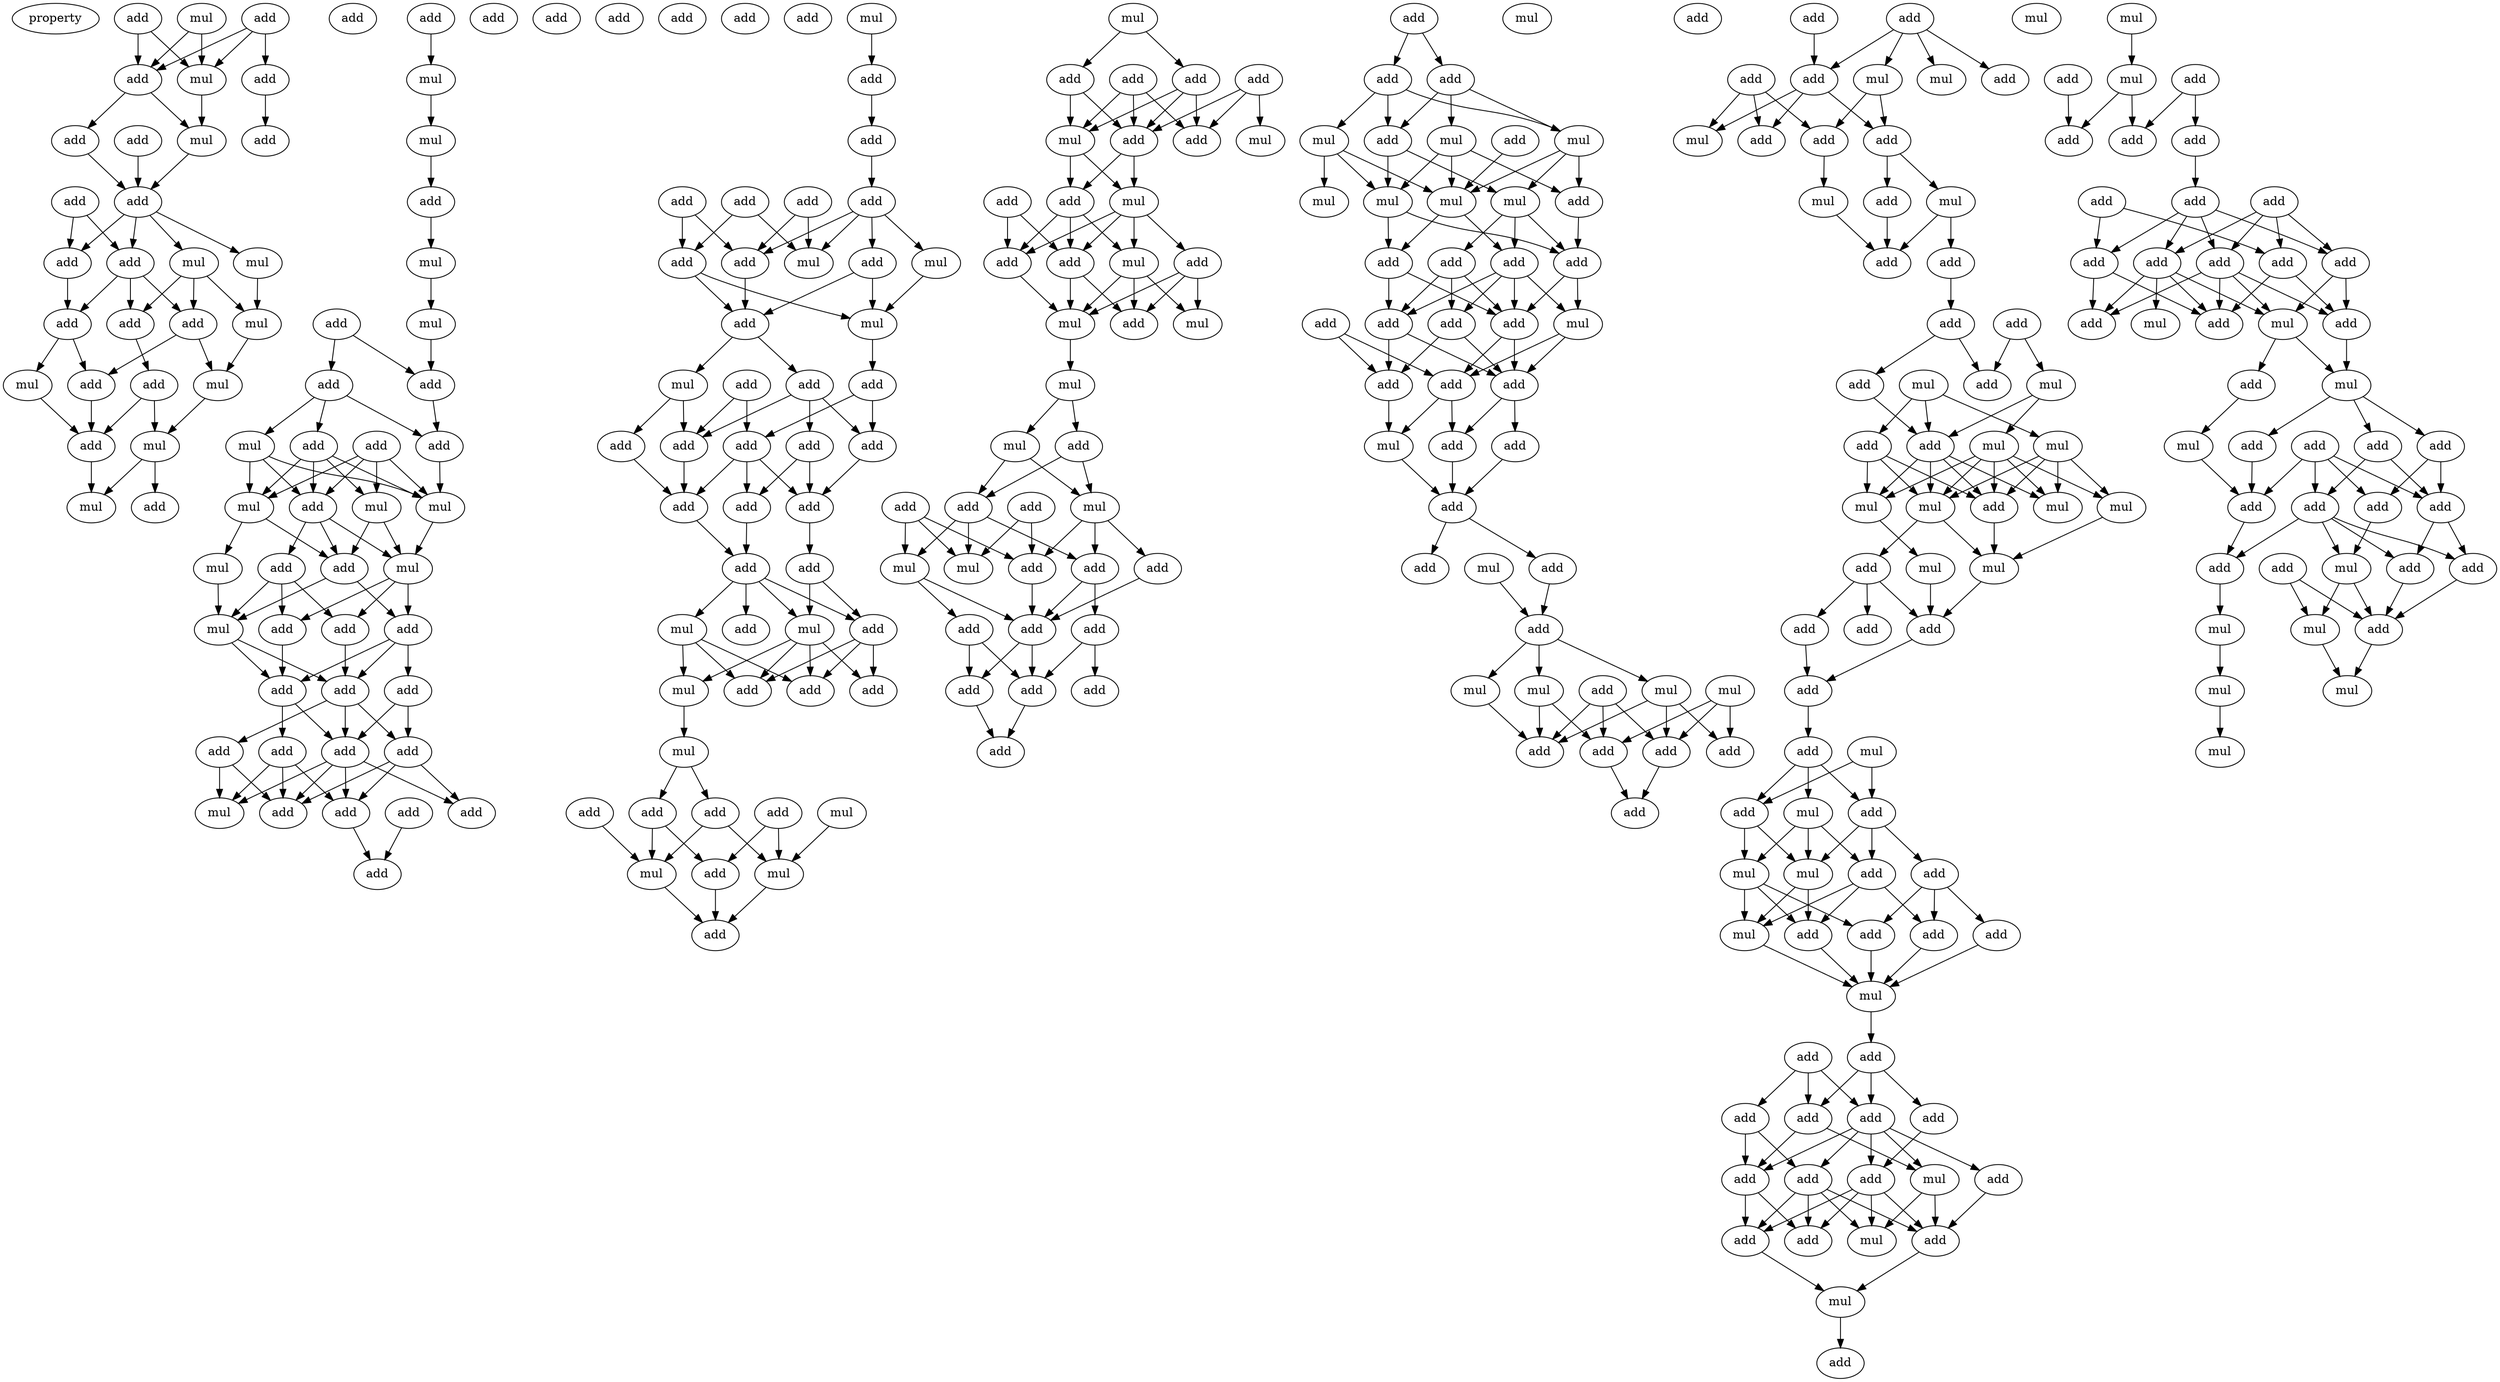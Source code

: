 digraph {
    node [fontcolor=black]
    property [mul=2,lf=1.2]
    0 [ label = add ];
    1 [ label = mul ];
    2 [ label = add ];
    3 [ label = mul ];
    4 [ label = add ];
    5 [ label = add ];
    6 [ label = add ];
    7 [ label = mul ];
    8 [ label = add ];
    9 [ label = add ];
    10 [ label = add ];
    11 [ label = add ];
    12 [ label = add ];
    13 [ label = mul ];
    14 [ label = add ];
    15 [ label = add ];
    16 [ label = mul ];
    17 [ label = add ];
    18 [ label = add ];
    19 [ label = mul ];
    20 [ label = add ];
    21 [ label = add ];
    22 [ label = mul ];
    23 [ label = mul ];
    24 [ label = add ];
    25 [ label = add ];
    26 [ label = mul ];
    27 [ label = mul ];
    28 [ label = add ];
    29 [ label = add ];
    30 [ label = add ];
    31 [ label = mul ];
    32 [ label = mul ];
    33 [ label = add ];
    34 [ label = add ];
    35 [ label = add ];
    36 [ label = mul ];
    37 [ label = add ];
    38 [ label = add ];
    39 [ label = mul ];
    40 [ label = add ];
    41 [ label = add ];
    42 [ label = add ];
    43 [ label = add ];
    44 [ label = mul ];
    45 [ label = add ];
    46 [ label = add ];
    47 [ label = mul ];
    48 [ label = mul ];
    49 [ label = mul ];
    50 [ label = add ];
    51 [ label = mul ];
    52 [ label = mul ];
    53 [ label = add ];
    54 [ label = add ];
    55 [ label = add ];
    56 [ label = add ];
    57 [ label = add ];
    58 [ label = mul ];
    59 [ label = add ];
    60 [ label = add ];
    61 [ label = add ];
    62 [ label = add ];
    63 [ label = add ];
    64 [ label = add ];
    65 [ label = add ];
    66 [ label = add ];
    67 [ label = add ];
    68 [ label = add ];
    69 [ label = mul ];
    70 [ label = add ];
    71 [ label = add ];
    72 [ label = add ];
    73 [ label = mul ];
    74 [ label = add ];
    75 [ label = add ];
    76 [ label = add ];
    77 [ label = add ];
    78 [ label = add ];
    79 [ label = add ];
    80 [ label = mul ];
    81 [ label = mul ];
    82 [ label = add ];
    83 [ label = add ];
    84 [ label = add ];
    85 [ label = add ];
    86 [ label = mul ];
    87 [ label = add ];
    88 [ label = add ];
    89 [ label = mul ];
    90 [ label = add ];
    91 [ label = add ];
    92 [ label = add ];
    93 [ label = add ];
    94 [ label = add ];
    95 [ label = add ];
    96 [ label = add ];
    97 [ label = add ];
    98 [ label = add ];
    99 [ label = add ];
    100 [ label = add ];
    101 [ label = add ];
    102 [ label = add ];
    103 [ label = mul ];
    104 [ label = mul ];
    105 [ label = add ];
    106 [ label = add ];
    107 [ label = add ];
    108 [ label = mul ];
    109 [ label = mul ];
    110 [ label = add ];
    111 [ label = add ];
    112 [ label = mul ];
    113 [ label = add ];
    114 [ label = add ];
    115 [ label = mul ];
    116 [ label = mul ];
    117 [ label = add ];
    118 [ label = add ];
    119 [ label = mul ];
    120 [ label = add ];
    121 [ label = add ];
    122 [ label = add ];
    123 [ label = add ];
    124 [ label = add ];
    125 [ label = mul ];
    126 [ label = add ];
    127 [ label = mul ];
    128 [ label = add ];
    129 [ label = mul ];
    130 [ label = add ];
    131 [ label = add ];
    132 [ label = add ];
    133 [ label = mul ];
    134 [ label = add ];
    135 [ label = add ];
    136 [ label = mul ];
    137 [ label = mul ];
    138 [ label = mul ];
    139 [ label = mul ];
    140 [ label = add ];
    141 [ label = add ];
    142 [ label = mul ];
    143 [ label = add ];
    144 [ label = add ];
    145 [ label = add ];
    146 [ label = add ];
    147 [ label = mul ];
    148 [ label = mul ];
    149 [ label = add ];
    150 [ label = add ];
    151 [ label = add ];
    152 [ label = add ];
    153 [ label = add ];
    154 [ label = add ];
    155 [ label = add ];
    156 [ label = add ];
    157 [ label = add ];
    158 [ label = add ];
    159 [ label = add ];
    160 [ label = mul ];
    161 [ label = mul ];
    162 [ label = add ];
    163 [ label = mul ];
    164 [ label = add ];
    165 [ label = mul ];
    166 [ label = mul ];
    167 [ label = add ];
    168 [ label = mul ];
    169 [ label = mul ];
    170 [ label = add ];
    171 [ label = add ];
    172 [ label = add ];
    173 [ label = add ];
    174 [ label = add ];
    175 [ label = add ];
    176 [ label = add ];
    177 [ label = add ];
    178 [ label = mul ];
    179 [ label = add ];
    180 [ label = add ];
    181 [ label = add ];
    182 [ label = add ];
    183 [ label = add ];
    184 [ label = mul ];
    185 [ label = mul ];
    186 [ label = add ];
    187 [ label = add ];
    188 [ label = mul ];
    189 [ label = add ];
    190 [ label = add ];
    191 [ label = add ];
    192 [ label = mul ];
    193 [ label = mul ];
    194 [ label = mul ];
    195 [ label = mul ];
    196 [ label = add ];
    197 [ label = add ];
    198 [ label = add ];
    199 [ label = add ];
    200 [ label = add ];
    201 [ label = add ];
    202 [ label = add ];
    203 [ label = add ];
    204 [ label = mul ];
    205 [ label = add ];
    206 [ label = add ];
    207 [ label = add ];
    208 [ label = mul ];
    209 [ label = add ];
    210 [ label = add ];
    211 [ label = mul ];
    212 [ label = add ];
    213 [ label = mul ];
    214 [ label = mul ];
    215 [ label = add ];
    216 [ label = add ];
    217 [ label = add ];
    218 [ label = add ];
    219 [ label = add ];
    220 [ label = add ];
    221 [ label = add ];
    222 [ label = mul ];
    223 [ label = mul ];
    224 [ label = mul ];
    225 [ label = add ];
    226 [ label = mul ];
    227 [ label = add ];
    228 [ label = mul ];
    229 [ label = add ];
    230 [ label = mul ];
    231 [ label = mul ];
    232 [ label = mul ];
    233 [ label = add ];
    234 [ label = mul ];
    235 [ label = mul ];
    236 [ label = add ];
    237 [ label = add ];
    238 [ label = add ];
    239 [ label = add ];
    240 [ label = mul ];
    241 [ label = mul ];
    242 [ label = add ];
    243 [ label = add ];
    244 [ label = mul ];
    245 [ label = add ];
    246 [ label = mul ];
    247 [ label = add ];
    248 [ label = add ];
    249 [ label = mul ];
    250 [ label = add ];
    251 [ label = add ];
    252 [ label = add ];
    253 [ label = add ];
    254 [ label = mul ];
    255 [ label = mul ];
    256 [ label = add ];
    257 [ label = add ];
    258 [ label = add ];
    259 [ label = add ];
    260 [ label = add ];
    261 [ label = add ];
    262 [ label = add ];
    263 [ label = add ];
    264 [ label = add ];
    265 [ label = mul ];
    266 [ label = add ];
    267 [ label = mul ];
    268 [ label = add ];
    269 [ label = add ];
    270 [ label = add ];
    271 [ label = mul ];
    272 [ label = add ];
    273 [ label = mul ];
    274 [ label = add ];
    275 [ label = add ];
    276 [ label = mul ];
    277 [ label = add ];
    278 [ label = add ];
    279 [ label = add ];
    280 [ label = add ];
    281 [ label = add ];
    282 [ label = add ];
    283 [ label = add ];
    284 [ label = add ];
    285 [ label = add ];
    286 [ label = add ];
    287 [ label = add ];
    288 [ label = add ];
    289 [ label = mul ];
    290 [ label = add ];
    291 [ label = mul ];
    292 [ label = add ];
    293 [ label = add ];
    294 [ label = mul ];
    295 [ label = add ];
    296 [ label = add ];
    297 [ label = mul ];
    298 [ label = add ];
    299 [ label = add ];
    300 [ label = add ];
    301 [ label = add ];
    302 [ label = add ];
    303 [ label = add ];
    304 [ label = add ];
    305 [ label = add ];
    306 [ label = add ];
    307 [ label = add ];
    308 [ label = mul ];
    309 [ label = mul ];
    310 [ label = mul ];
    311 [ label = add ];
    312 [ label = mul ];
    313 [ label = mul ];
    314 [ label = mul ];
    0 -> 3 [ name = 0 ];
    0 -> 4 [ name = 1 ];
    0 -> 5 [ name = 2 ];
    1 -> 3 [ name = 3 ];
    1 -> 5 [ name = 4 ];
    2 -> 3 [ name = 5 ];
    2 -> 5 [ name = 6 ];
    3 -> 7 [ name = 7 ];
    4 -> 6 [ name = 8 ];
    5 -> 7 [ name = 9 ];
    5 -> 9 [ name = 10 ];
    7 -> 10 [ name = 11 ];
    8 -> 10 [ name = 12 ];
    9 -> 10 [ name = 13 ];
    10 -> 12 [ name = 14 ];
    10 -> 13 [ name = 15 ];
    10 -> 14 [ name = 16 ];
    10 -> 16 [ name = 17 ];
    11 -> 12 [ name = 18 ];
    11 -> 14 [ name = 19 ];
    12 -> 17 [ name = 20 ];
    12 -> 18 [ name = 21 ];
    12 -> 20 [ name = 22 ];
    13 -> 17 [ name = 23 ];
    13 -> 18 [ name = 24 ];
    13 -> 19 [ name = 25 ];
    14 -> 20 [ name = 26 ];
    16 -> 19 [ name = 27 ];
    17 -> 22 [ name = 28 ];
    17 -> 24 [ name = 29 ];
    18 -> 21 [ name = 30 ];
    19 -> 22 [ name = 31 ];
    20 -> 23 [ name = 32 ];
    20 -> 24 [ name = 33 ];
    21 -> 25 [ name = 34 ];
    21 -> 26 [ name = 35 ];
    22 -> 26 [ name = 36 ];
    23 -> 25 [ name = 37 ];
    24 -> 25 [ name = 38 ];
    25 -> 27 [ name = 39 ];
    26 -> 27 [ name = 40 ];
    26 -> 28 [ name = 41 ];
    29 -> 31 [ name = 42 ];
    31 -> 32 [ name = 43 ];
    32 -> 33 [ name = 44 ];
    33 -> 36 [ name = 45 ];
    36 -> 39 [ name = 46 ];
    38 -> 40 [ name = 47 ];
    38 -> 41 [ name = 48 ];
    39 -> 41 [ name = 49 ];
    40 -> 42 [ name = 50 ];
    40 -> 44 [ name = 51 ];
    40 -> 46 [ name = 52 ];
    41 -> 46 [ name = 53 ];
    42 -> 47 [ name = 54 ];
    42 -> 48 [ name = 55 ];
    42 -> 49 [ name = 56 ];
    42 -> 50 [ name = 57 ];
    43 -> 47 [ name = 58 ];
    43 -> 48 [ name = 59 ];
    43 -> 49 [ name = 60 ];
    43 -> 50 [ name = 61 ];
    44 -> 47 [ name = 62 ];
    44 -> 49 [ name = 63 ];
    44 -> 50 [ name = 64 ];
    46 -> 47 [ name = 65 ];
    47 -> 51 [ name = 66 ];
    48 -> 51 [ name = 67 ];
    48 -> 54 [ name = 68 ];
    49 -> 52 [ name = 69 ];
    49 -> 54 [ name = 70 ];
    50 -> 51 [ name = 71 ];
    50 -> 53 [ name = 72 ];
    50 -> 54 [ name = 73 ];
    51 -> 55 [ name = 74 ];
    51 -> 56 [ name = 75 ];
    51 -> 57 [ name = 76 ];
    52 -> 58 [ name = 77 ];
    53 -> 55 [ name = 78 ];
    53 -> 56 [ name = 79 ];
    53 -> 58 [ name = 80 ];
    54 -> 57 [ name = 81 ];
    54 -> 58 [ name = 82 ];
    55 -> 60 [ name = 83 ];
    56 -> 61 [ name = 84 ];
    57 -> 59 [ name = 85 ];
    57 -> 60 [ name = 86 ];
    57 -> 61 [ name = 87 ];
    58 -> 60 [ name = 88 ];
    58 -> 61 [ name = 89 ];
    59 -> 63 [ name = 90 ];
    59 -> 64 [ name = 91 ];
    60 -> 62 [ name = 92 ];
    60 -> 63 [ name = 93 ];
    61 -> 63 [ name = 94 ];
    61 -> 64 [ name = 95 ];
    61 -> 65 [ name = 96 ];
    62 -> 66 [ name = 97 ];
    62 -> 69 [ name = 98 ];
    62 -> 70 [ name = 99 ];
    63 -> 66 [ name = 100 ];
    63 -> 67 [ name = 101 ];
    63 -> 69 [ name = 102 ];
    63 -> 70 [ name = 103 ];
    64 -> 66 [ name = 104 ];
    64 -> 67 [ name = 105 ];
    64 -> 70 [ name = 106 ];
    65 -> 69 [ name = 107 ];
    65 -> 70 [ name = 108 ];
    66 -> 71 [ name = 109 ];
    68 -> 71 [ name = 110 ];
    73 -> 74 [ name = 111 ];
    74 -> 75 [ name = 112 ];
    75 -> 78 [ name = 113 ];
    76 -> 80 [ name = 114 ];
    76 -> 83 [ name = 115 ];
    77 -> 82 [ name = 116 ];
    77 -> 83 [ name = 117 ];
    78 -> 80 [ name = 118 ];
    78 -> 81 [ name = 119 ];
    78 -> 83 [ name = 120 ];
    78 -> 84 [ name = 121 ];
    79 -> 80 [ name = 122 ];
    79 -> 82 [ name = 123 ];
    81 -> 86 [ name = 124 ];
    82 -> 85 [ name = 125 ];
    82 -> 86 [ name = 126 ];
    83 -> 85 [ name = 127 ];
    84 -> 85 [ name = 128 ];
    84 -> 86 [ name = 129 ];
    85 -> 88 [ name = 130 ];
    85 -> 89 [ name = 131 ];
    86 -> 87 [ name = 132 ];
    87 -> 91 [ name = 133 ];
    87 -> 95 [ name = 134 ];
    88 -> 91 [ name = 135 ];
    88 -> 93 [ name = 136 ];
    88 -> 94 [ name = 137 ];
    89 -> 92 [ name = 138 ];
    89 -> 94 [ name = 139 ];
    90 -> 94 [ name = 140 ];
    90 -> 95 [ name = 141 ];
    91 -> 97 [ name = 142 ];
    92 -> 98 [ name = 143 ];
    93 -> 96 [ name = 144 ];
    93 -> 97 [ name = 145 ];
    94 -> 98 [ name = 146 ];
    95 -> 96 [ name = 147 ];
    95 -> 97 [ name = 148 ];
    95 -> 98 [ name = 149 ];
    96 -> 100 [ name = 150 ];
    97 -> 99 [ name = 151 ];
    98 -> 100 [ name = 152 ];
    99 -> 102 [ name = 153 ];
    99 -> 103 [ name = 154 ];
    100 -> 101 [ name = 155 ];
    100 -> 102 [ name = 156 ];
    100 -> 103 [ name = 157 ];
    100 -> 104 [ name = 158 ];
    102 -> 105 [ name = 159 ];
    102 -> 106 [ name = 160 ];
    102 -> 107 [ name = 161 ];
    103 -> 105 [ name = 162 ];
    103 -> 106 [ name = 163 ];
    103 -> 107 [ name = 164 ];
    103 -> 108 [ name = 165 ];
    104 -> 105 [ name = 166 ];
    104 -> 107 [ name = 167 ];
    104 -> 108 [ name = 168 ];
    108 -> 109 [ name = 169 ];
    109 -> 113 [ name = 170 ];
    109 -> 114 [ name = 171 ];
    110 -> 116 [ name = 172 ];
    110 -> 117 [ name = 173 ];
    111 -> 115 [ name = 174 ];
    112 -> 116 [ name = 175 ];
    113 -> 115 [ name = 176 ];
    113 -> 116 [ name = 177 ];
    114 -> 115 [ name = 178 ];
    114 -> 117 [ name = 179 ];
    115 -> 118 [ name = 180 ];
    116 -> 118 [ name = 181 ];
    117 -> 118 [ name = 182 ];
    119 -> 121 [ name = 183 ];
    119 -> 123 [ name = 184 ];
    120 -> 124 [ name = 185 ];
    120 -> 125 [ name = 186 ];
    120 -> 126 [ name = 187 ];
    121 -> 124 [ name = 188 ];
    121 -> 125 [ name = 189 ];
    122 -> 124 [ name = 190 ];
    122 -> 126 [ name = 191 ];
    122 -> 127 [ name = 192 ];
    123 -> 124 [ name = 193 ];
    123 -> 125 [ name = 194 ];
    123 -> 126 [ name = 195 ];
    124 -> 129 [ name = 196 ];
    124 -> 130 [ name = 197 ];
    125 -> 129 [ name = 198 ];
    125 -> 130 [ name = 199 ];
    128 -> 131 [ name = 200 ];
    128 -> 134 [ name = 201 ];
    129 -> 131 [ name = 202 ];
    129 -> 132 [ name = 203 ];
    129 -> 133 [ name = 204 ];
    129 -> 134 [ name = 205 ];
    130 -> 131 [ name = 206 ];
    130 -> 133 [ name = 207 ];
    130 -> 134 [ name = 208 ];
    131 -> 137 [ name = 209 ];
    132 -> 135 [ name = 210 ];
    132 -> 136 [ name = 211 ];
    132 -> 137 [ name = 212 ];
    133 -> 135 [ name = 213 ];
    133 -> 136 [ name = 214 ];
    133 -> 137 [ name = 215 ];
    134 -> 135 [ name = 216 ];
    134 -> 137 [ name = 217 ];
    137 -> 138 [ name = 218 ];
    138 -> 139 [ name = 219 ];
    138 -> 140 [ name = 220 ];
    139 -> 142 [ name = 221 ];
    139 -> 144 [ name = 222 ];
    140 -> 142 [ name = 223 ];
    140 -> 144 [ name = 224 ];
    141 -> 146 [ name = 225 ];
    141 -> 148 [ name = 226 ];
    142 -> 145 [ name = 227 ];
    142 -> 146 [ name = 228 ];
    142 -> 149 [ name = 229 ];
    143 -> 146 [ name = 230 ];
    143 -> 147 [ name = 231 ];
    143 -> 148 [ name = 232 ];
    144 -> 145 [ name = 233 ];
    144 -> 147 [ name = 234 ];
    144 -> 148 [ name = 235 ];
    145 -> 151 [ name = 236 ];
    145 -> 152 [ name = 237 ];
    146 -> 151 [ name = 238 ];
    147 -> 150 [ name = 239 ];
    147 -> 151 [ name = 240 ];
    149 -> 151 [ name = 241 ];
    150 -> 153 [ name = 242 ];
    150 -> 154 [ name = 243 ];
    151 -> 153 [ name = 244 ];
    151 -> 154 [ name = 245 ];
    152 -> 154 [ name = 246 ];
    152 -> 155 [ name = 247 ];
    153 -> 156 [ name = 248 ];
    154 -> 156 [ name = 249 ];
    157 -> 158 [ name = 250 ];
    157 -> 159 [ name = 251 ];
    158 -> 160 [ name = 252 ];
    158 -> 161 [ name = 253 ];
    158 -> 162 [ name = 254 ];
    159 -> 161 [ name = 255 ];
    159 -> 162 [ name = 256 ];
    159 -> 163 [ name = 257 ];
    160 -> 165 [ name = 258 ];
    160 -> 166 [ name = 259 ];
    160 -> 168 [ name = 260 ];
    161 -> 165 [ name = 261 ];
    161 -> 167 [ name = 262 ];
    161 -> 169 [ name = 263 ];
    162 -> 168 [ name = 264 ];
    162 -> 169 [ name = 265 ];
    163 -> 165 [ name = 266 ];
    163 -> 167 [ name = 267 ];
    163 -> 168 [ name = 268 ];
    164 -> 165 [ name = 269 ];
    165 -> 170 [ name = 270 ];
    165 -> 171 [ name = 271 ];
    167 -> 172 [ name = 272 ];
    168 -> 171 [ name = 273 ];
    168 -> 172 [ name = 274 ];
    169 -> 170 [ name = 275 ];
    169 -> 172 [ name = 276 ];
    169 -> 173 [ name = 277 ];
    170 -> 174 [ name = 278 ];
    170 -> 175 [ name = 279 ];
    170 -> 177 [ name = 280 ];
    170 -> 178 [ name = 281 ];
    171 -> 174 [ name = 282 ];
    171 -> 175 [ name = 283 ];
    172 -> 174 [ name = 284 ];
    172 -> 178 [ name = 285 ];
    173 -> 174 [ name = 286 ];
    173 -> 175 [ name = 287 ];
    173 -> 177 [ name = 288 ];
    174 -> 179 [ name = 289 ];
    174 -> 181 [ name = 290 ];
    175 -> 179 [ name = 291 ];
    175 -> 180 [ name = 292 ];
    176 -> 180 [ name = 293 ];
    176 -> 181 [ name = 294 ];
    177 -> 179 [ name = 295 ];
    177 -> 180 [ name = 296 ];
    178 -> 179 [ name = 297 ];
    178 -> 181 [ name = 298 ];
    179 -> 182 [ name = 299 ];
    179 -> 183 [ name = 300 ];
    180 -> 185 [ name = 301 ];
    181 -> 182 [ name = 302 ];
    181 -> 185 [ name = 303 ];
    182 -> 186 [ name = 304 ];
    183 -> 186 [ name = 305 ];
    185 -> 186 [ name = 306 ];
    186 -> 187 [ name = 307 ];
    186 -> 189 [ name = 308 ];
    187 -> 190 [ name = 309 ];
    188 -> 190 [ name = 310 ];
    190 -> 193 [ name = 311 ];
    190 -> 194 [ name = 312 ];
    190 -> 195 [ name = 313 ];
    191 -> 197 [ name = 314 ];
    191 -> 198 [ name = 315 ];
    191 -> 199 [ name = 316 ];
    192 -> 196 [ name = 317 ];
    192 -> 198 [ name = 318 ];
    192 -> 199 [ name = 319 ];
    193 -> 197 [ name = 320 ];
    194 -> 196 [ name = 321 ];
    194 -> 197 [ name = 322 ];
    194 -> 198 [ name = 323 ];
    195 -> 197 [ name = 324 ];
    195 -> 199 [ name = 325 ];
    198 -> 200 [ name = 326 ];
    199 -> 200 [ name = 327 ];
    202 -> 207 [ name = 328 ];
    203 -> 204 [ name = 329 ];
    203 -> 205 [ name = 330 ];
    203 -> 207 [ name = 331 ];
    203 -> 208 [ name = 332 ];
    206 -> 209 [ name = 333 ];
    206 -> 210 [ name = 334 ];
    206 -> 211 [ name = 335 ];
    207 -> 209 [ name = 336 ];
    207 -> 211 [ name = 337 ];
    207 -> 212 [ name = 338 ];
    208 -> 210 [ name = 339 ];
    208 -> 212 [ name = 340 ];
    210 -> 213 [ name = 341 ];
    212 -> 214 [ name = 342 ];
    212 -> 215 [ name = 343 ];
    213 -> 217 [ name = 344 ];
    214 -> 216 [ name = 345 ];
    214 -> 217 [ name = 346 ];
    215 -> 217 [ name = 347 ];
    216 -> 219 [ name = 348 ];
    218 -> 221 [ name = 349 ];
    218 -> 223 [ name = 350 ];
    219 -> 220 [ name = 351 ];
    219 -> 221 [ name = 352 ];
    220 -> 225 [ name = 353 ];
    222 -> 224 [ name = 354 ];
    222 -> 225 [ name = 355 ];
    222 -> 227 [ name = 356 ];
    223 -> 225 [ name = 357 ];
    223 -> 226 [ name = 358 ];
    224 -> 228 [ name = 359 ];
    224 -> 229 [ name = 360 ];
    224 -> 230 [ name = 361 ];
    224 -> 231 [ name = 362 ];
    225 -> 228 [ name = 363 ];
    225 -> 229 [ name = 364 ];
    225 -> 231 [ name = 365 ];
    225 -> 232 [ name = 366 ];
    226 -> 228 [ name = 367 ];
    226 -> 229 [ name = 368 ];
    226 -> 230 [ name = 369 ];
    226 -> 231 [ name = 370 ];
    226 -> 232 [ name = 371 ];
    227 -> 228 [ name = 372 ];
    227 -> 229 [ name = 373 ];
    227 -> 232 [ name = 374 ];
    228 -> 233 [ name = 375 ];
    228 -> 235 [ name = 376 ];
    229 -> 235 [ name = 377 ];
    230 -> 235 [ name = 378 ];
    232 -> 234 [ name = 379 ];
    233 -> 236 [ name = 380 ];
    233 -> 237 [ name = 381 ];
    233 -> 238 [ name = 382 ];
    234 -> 236 [ name = 383 ];
    235 -> 236 [ name = 384 ];
    236 -> 239 [ name = 385 ];
    237 -> 239 [ name = 386 ];
    239 -> 242 [ name = 387 ];
    240 -> 243 [ name = 388 ];
    240 -> 245 [ name = 389 ];
    242 -> 243 [ name = 390 ];
    242 -> 244 [ name = 391 ];
    242 -> 245 [ name = 392 ];
    243 -> 247 [ name = 393 ];
    243 -> 248 [ name = 394 ];
    243 -> 249 [ name = 395 ];
    244 -> 246 [ name = 396 ];
    244 -> 248 [ name = 397 ];
    244 -> 249 [ name = 398 ];
    245 -> 246 [ name = 399 ];
    245 -> 249 [ name = 400 ];
    246 -> 250 [ name = 401 ];
    246 -> 251 [ name = 402 ];
    246 -> 254 [ name = 403 ];
    247 -> 251 [ name = 404 ];
    247 -> 252 [ name = 405 ];
    247 -> 253 [ name = 406 ];
    248 -> 250 [ name = 407 ];
    248 -> 252 [ name = 408 ];
    248 -> 254 [ name = 409 ];
    249 -> 250 [ name = 410 ];
    249 -> 254 [ name = 411 ];
    250 -> 255 [ name = 412 ];
    251 -> 255 [ name = 413 ];
    252 -> 255 [ name = 414 ];
    253 -> 255 [ name = 415 ];
    254 -> 255 [ name = 416 ];
    255 -> 256 [ name = 417 ];
    256 -> 258 [ name = 418 ];
    256 -> 259 [ name = 419 ];
    256 -> 261 [ name = 420 ];
    257 -> 258 [ name = 421 ];
    257 -> 260 [ name = 422 ];
    257 -> 261 [ name = 423 ];
    258 -> 262 [ name = 424 ];
    258 -> 263 [ name = 425 ];
    258 -> 264 [ name = 426 ];
    258 -> 265 [ name = 427 ];
    258 -> 266 [ name = 428 ];
    259 -> 264 [ name = 429 ];
    260 -> 263 [ name = 430 ];
    260 -> 266 [ name = 431 ];
    261 -> 263 [ name = 432 ];
    261 -> 265 [ name = 433 ];
    262 -> 270 [ name = 434 ];
    263 -> 268 [ name = 435 ];
    263 -> 269 [ name = 436 ];
    264 -> 267 [ name = 437 ];
    264 -> 268 [ name = 438 ];
    264 -> 269 [ name = 439 ];
    264 -> 270 [ name = 440 ];
    265 -> 267 [ name = 441 ];
    265 -> 270 [ name = 442 ];
    266 -> 267 [ name = 443 ];
    266 -> 268 [ name = 444 ];
    266 -> 269 [ name = 445 ];
    266 -> 270 [ name = 446 ];
    268 -> 271 [ name = 447 ];
    270 -> 271 [ name = 448 ];
    271 -> 272 [ name = 449 ];
    273 -> 276 [ name = 450 ];
    274 -> 277 [ name = 451 ];
    275 -> 278 [ name = 452 ];
    275 -> 279 [ name = 453 ];
    276 -> 277 [ name = 454 ];
    276 -> 278 [ name = 455 ];
    279 -> 280 [ name = 456 ];
    280 -> 284 [ name = 457 ];
    280 -> 285 [ name = 458 ];
    280 -> 286 [ name = 459 ];
    280 -> 287 [ name = 460 ];
    281 -> 283 [ name = 461 ];
    281 -> 285 [ name = 462 ];
    281 -> 286 [ name = 463 ];
    281 -> 287 [ name = 464 ];
    282 -> 283 [ name = 465 ];
    282 -> 284 [ name = 466 ];
    283 -> 290 [ name = 467 ];
    283 -> 292 [ name = 468 ];
    284 -> 288 [ name = 469 ];
    284 -> 292 [ name = 470 ];
    285 -> 288 [ name = 471 ];
    285 -> 289 [ name = 472 ];
    285 -> 291 [ name = 473 ];
    285 -> 292 [ name = 474 ];
    286 -> 290 [ name = 475 ];
    286 -> 291 [ name = 476 ];
    287 -> 288 [ name = 477 ];
    287 -> 290 [ name = 478 ];
    287 -> 291 [ name = 479 ];
    287 -> 292 [ name = 480 ];
    290 -> 294 [ name = 481 ];
    291 -> 293 [ name = 482 ];
    291 -> 294 [ name = 483 ];
    293 -> 297 [ name = 484 ];
    294 -> 295 [ name = 485 ];
    294 -> 296 [ name = 486 ];
    294 -> 298 [ name = 487 ];
    295 -> 301 [ name = 488 ];
    295 -> 303 [ name = 489 ];
    296 -> 300 [ name = 490 ];
    296 -> 303 [ name = 491 ];
    297 -> 302 [ name = 492 ];
    298 -> 302 [ name = 493 ];
    299 -> 300 [ name = 494 ];
    299 -> 301 [ name = 495 ];
    299 -> 302 [ name = 496 ];
    299 -> 303 [ name = 497 ];
    300 -> 308 [ name = 498 ];
    301 -> 305 [ name = 499 ];
    301 -> 306 [ name = 500 ];
    301 -> 307 [ name = 501 ];
    301 -> 308 [ name = 502 ];
    302 -> 305 [ name = 503 ];
    303 -> 306 [ name = 504 ];
    303 -> 307 [ name = 505 ];
    304 -> 310 [ name = 506 ];
    304 -> 311 [ name = 507 ];
    305 -> 309 [ name = 508 ];
    306 -> 311 [ name = 509 ];
    307 -> 311 [ name = 510 ];
    308 -> 310 [ name = 511 ];
    308 -> 311 [ name = 512 ];
    309 -> 312 [ name = 513 ];
    310 -> 313 [ name = 514 ];
    311 -> 313 [ name = 515 ];
    312 -> 314 [ name = 516 ];
}
